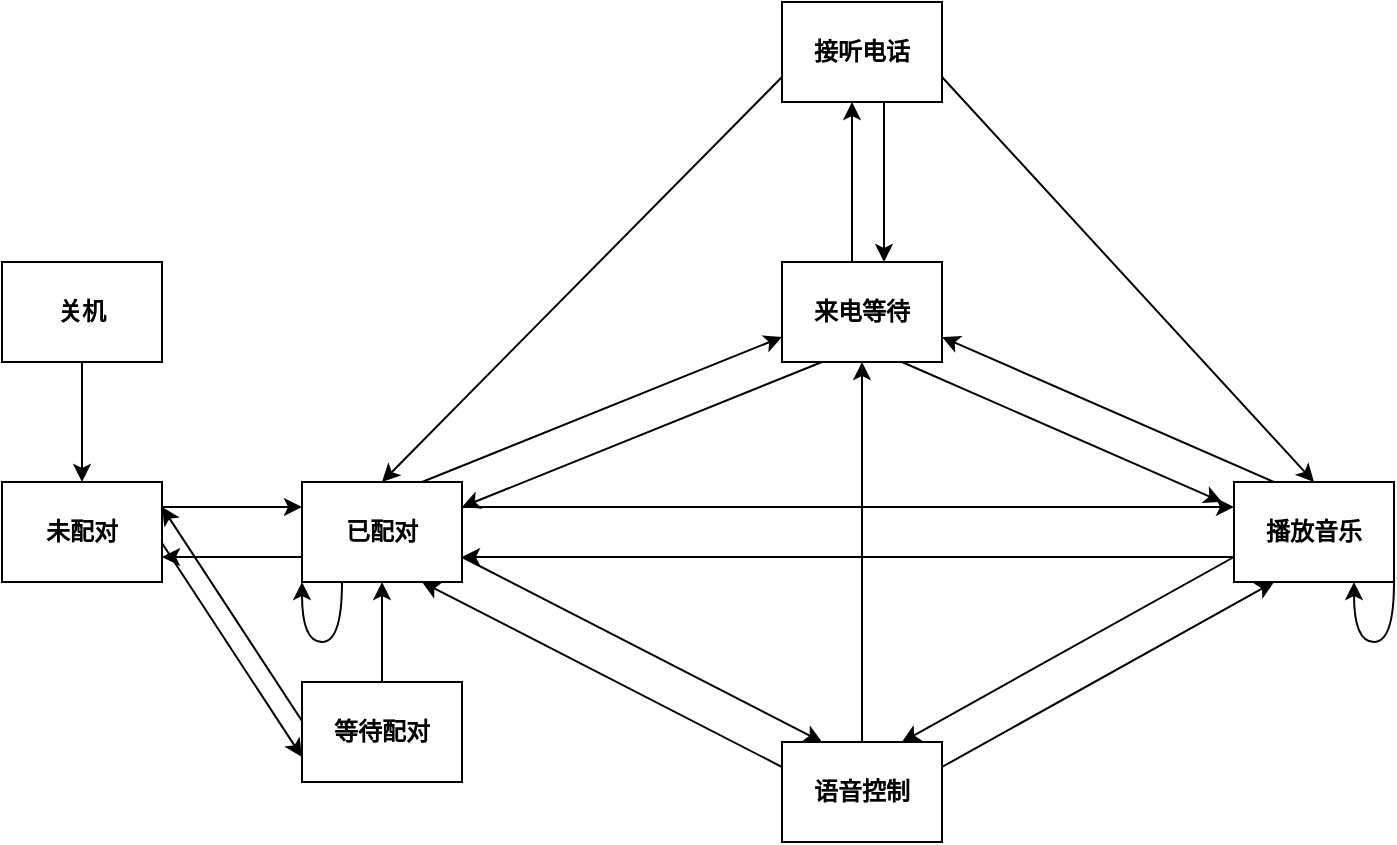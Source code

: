 <mxfile version="13.9.1" type="github">
  <diagram id="y8Wc7SqFpUddzt1OpLMF" name="Page-1">
    <mxGraphModel dx="966" dy="865" grid="1" gridSize="10" guides="1" tooltips="1" connect="1" arrows="1" fold="1" page="1" pageScale="1" pageWidth="827" pageHeight="1169" math="0" shadow="0">
      <root>
        <mxCell id="0" />
        <mxCell id="1" parent="0" />
        <mxCell id="KZurtE-F3Z4hCcsJe6lA-5" value="" style="edgeStyle=orthogonalEdgeStyle;rounded=0;orthogonalLoop=1;jettySize=auto;html=1;" edge="1" parent="1" source="KZurtE-F3Z4hCcsJe6lA-1" target="KZurtE-F3Z4hCcsJe6lA-2">
          <mxGeometry relative="1" as="geometry" />
        </mxCell>
        <mxCell id="KZurtE-F3Z4hCcsJe6lA-1" value="&lt;b&gt;关机&lt;/b&gt;" style="rounded=0;whiteSpace=wrap;html=1;" vertex="1" parent="1">
          <mxGeometry x="30" y="220" width="80" height="50" as="geometry" />
        </mxCell>
        <mxCell id="KZurtE-F3Z4hCcsJe6lA-6" style="edgeStyle=orthogonalEdgeStyle;rounded=0;orthogonalLoop=1;jettySize=auto;html=1;exitX=1;exitY=0.25;exitDx=0;exitDy=0;entryX=0;entryY=0.25;entryDx=0;entryDy=0;" edge="1" parent="1" source="KZurtE-F3Z4hCcsJe6lA-2" target="KZurtE-F3Z4hCcsJe6lA-4">
          <mxGeometry relative="1" as="geometry" />
        </mxCell>
        <mxCell id="KZurtE-F3Z4hCcsJe6lA-8" style="rounded=0;orthogonalLoop=1;jettySize=auto;html=1;exitX=0.75;exitY=0;exitDx=0;exitDy=0;entryX=0;entryY=0.75;entryDx=0;entryDy=0;" edge="1" parent="1" source="KZurtE-F3Z4hCcsJe6lA-2" target="KZurtE-F3Z4hCcsJe6lA-3">
          <mxGeometry relative="1" as="geometry" />
        </mxCell>
        <mxCell id="KZurtE-F3Z4hCcsJe6lA-2" value="&lt;b&gt;未配对&lt;/b&gt;" style="rounded=0;whiteSpace=wrap;html=1;" vertex="1" parent="1">
          <mxGeometry x="30" y="330" width="80" height="50" as="geometry" />
        </mxCell>
        <mxCell id="KZurtE-F3Z4hCcsJe6lA-9" style="edgeStyle=none;rounded=0;orthogonalLoop=1;jettySize=auto;html=1;exitX=0.25;exitY=1;exitDx=0;exitDy=0;entryX=1;entryY=0.25;entryDx=0;entryDy=0;" edge="1" parent="1" source="KZurtE-F3Z4hCcsJe6lA-3" target="KZurtE-F3Z4hCcsJe6lA-2">
          <mxGeometry relative="1" as="geometry" />
        </mxCell>
        <mxCell id="KZurtE-F3Z4hCcsJe6lA-10" value="" style="edgeStyle=none;rounded=0;orthogonalLoop=1;jettySize=auto;html=1;" edge="1" parent="1" source="KZurtE-F3Z4hCcsJe6lA-3" target="KZurtE-F3Z4hCcsJe6lA-4">
          <mxGeometry relative="1" as="geometry" />
        </mxCell>
        <mxCell id="KZurtE-F3Z4hCcsJe6lA-3" value="&lt;b&gt;等待配对&lt;/b&gt;" style="rounded=0;whiteSpace=wrap;html=1;" vertex="1" parent="1">
          <mxGeometry x="180" y="430" width="80" height="50" as="geometry" />
        </mxCell>
        <mxCell id="KZurtE-F3Z4hCcsJe6lA-7" style="edgeStyle=orthogonalEdgeStyle;rounded=0;orthogonalLoop=1;jettySize=auto;html=1;exitX=0;exitY=0.75;exitDx=0;exitDy=0;entryX=1;entryY=0.75;entryDx=0;entryDy=0;" edge="1" parent="1" source="KZurtE-F3Z4hCcsJe6lA-4" target="KZurtE-F3Z4hCcsJe6lA-2">
          <mxGeometry relative="1" as="geometry" />
        </mxCell>
        <mxCell id="KZurtE-F3Z4hCcsJe6lA-13" style="edgeStyle=orthogonalEdgeStyle;curved=1;rounded=0;orthogonalLoop=1;jettySize=auto;html=1;exitX=0.25;exitY=1;exitDx=0;exitDy=0;entryX=0;entryY=1;entryDx=0;entryDy=0;" edge="1" parent="1" source="KZurtE-F3Z4hCcsJe6lA-4" target="KZurtE-F3Z4hCcsJe6lA-4">
          <mxGeometry relative="1" as="geometry">
            <mxPoint x="180" y="480" as="targetPoint" />
            <Array as="points">
              <mxPoint x="200" y="410" />
              <mxPoint x="180" y="410" />
            </Array>
          </mxGeometry>
        </mxCell>
        <mxCell id="KZurtE-F3Z4hCcsJe6lA-16" style="edgeStyle=orthogonalEdgeStyle;curved=1;rounded=0;orthogonalLoop=1;jettySize=auto;html=1;exitX=1;exitY=0.25;exitDx=0;exitDy=0;entryX=0;entryY=0.25;entryDx=0;entryDy=0;" edge="1" parent="1" source="KZurtE-F3Z4hCcsJe6lA-4" target="KZurtE-F3Z4hCcsJe6lA-15">
          <mxGeometry relative="1" as="geometry" />
        </mxCell>
        <mxCell id="KZurtE-F3Z4hCcsJe6lA-21" style="rounded=0;orthogonalLoop=1;jettySize=auto;html=1;exitX=1;exitY=0.75;exitDx=0;exitDy=0;entryX=0.25;entryY=0;entryDx=0;entryDy=0;" edge="1" parent="1" source="KZurtE-F3Z4hCcsJe6lA-4" target="KZurtE-F3Z4hCcsJe6lA-14">
          <mxGeometry relative="1" as="geometry" />
        </mxCell>
        <mxCell id="KZurtE-F3Z4hCcsJe6lA-26" style="edgeStyle=none;rounded=0;orthogonalLoop=1;jettySize=auto;html=1;exitX=0.75;exitY=0;exitDx=0;exitDy=0;entryX=0;entryY=0.75;entryDx=0;entryDy=0;" edge="1" parent="1" source="KZurtE-F3Z4hCcsJe6lA-4" target="KZurtE-F3Z4hCcsJe6lA-25">
          <mxGeometry relative="1" as="geometry" />
        </mxCell>
        <mxCell id="KZurtE-F3Z4hCcsJe6lA-4" value="&lt;b&gt;已配对&lt;/b&gt;" style="rounded=0;whiteSpace=wrap;html=1;" vertex="1" parent="1">
          <mxGeometry x="180" y="330" width="80" height="50" as="geometry" />
        </mxCell>
        <mxCell id="KZurtE-F3Z4hCcsJe6lA-22" style="edgeStyle=none;rounded=0;orthogonalLoop=1;jettySize=auto;html=1;exitX=0;exitY=0.25;exitDx=0;exitDy=0;entryX=0.75;entryY=1;entryDx=0;entryDy=0;" edge="1" parent="1" source="KZurtE-F3Z4hCcsJe6lA-14" target="KZurtE-F3Z4hCcsJe6lA-4">
          <mxGeometry relative="1" as="geometry" />
        </mxCell>
        <mxCell id="KZurtE-F3Z4hCcsJe6lA-24" style="edgeStyle=none;rounded=0;orthogonalLoop=1;jettySize=auto;html=1;exitX=1;exitY=0.25;exitDx=0;exitDy=0;entryX=0.25;entryY=1;entryDx=0;entryDy=0;" edge="1" parent="1" source="KZurtE-F3Z4hCcsJe6lA-14" target="KZurtE-F3Z4hCcsJe6lA-15">
          <mxGeometry relative="1" as="geometry" />
        </mxCell>
        <mxCell id="KZurtE-F3Z4hCcsJe6lA-41" style="edgeStyle=none;rounded=0;orthogonalLoop=1;jettySize=auto;html=1;exitX=0.5;exitY=0;exitDx=0;exitDy=0;entryX=0.5;entryY=1;entryDx=0;entryDy=0;" edge="1" parent="1" source="KZurtE-F3Z4hCcsJe6lA-14" target="KZurtE-F3Z4hCcsJe6lA-25">
          <mxGeometry relative="1" as="geometry" />
        </mxCell>
        <mxCell id="KZurtE-F3Z4hCcsJe6lA-14" value="&lt;b&gt;语音控制&lt;/b&gt;" style="rounded=0;whiteSpace=wrap;html=1;" vertex="1" parent="1">
          <mxGeometry x="420" y="460" width="80" height="50" as="geometry" />
        </mxCell>
        <mxCell id="KZurtE-F3Z4hCcsJe6lA-17" style="edgeStyle=orthogonalEdgeStyle;curved=1;rounded=0;orthogonalLoop=1;jettySize=auto;html=1;exitX=0;exitY=0.75;exitDx=0;exitDy=0;entryX=1;entryY=0.75;entryDx=0;entryDy=0;" edge="1" parent="1" source="KZurtE-F3Z4hCcsJe6lA-15" target="KZurtE-F3Z4hCcsJe6lA-4">
          <mxGeometry relative="1" as="geometry" />
        </mxCell>
        <mxCell id="KZurtE-F3Z4hCcsJe6lA-23" style="edgeStyle=none;rounded=0;orthogonalLoop=1;jettySize=auto;html=1;exitX=0;exitY=0.75;exitDx=0;exitDy=0;entryX=0.75;entryY=0;entryDx=0;entryDy=0;" edge="1" parent="1" source="KZurtE-F3Z4hCcsJe6lA-15" target="KZurtE-F3Z4hCcsJe6lA-14">
          <mxGeometry relative="1" as="geometry" />
        </mxCell>
        <mxCell id="KZurtE-F3Z4hCcsJe6lA-28" style="edgeStyle=none;rounded=0;orthogonalLoop=1;jettySize=auto;html=1;exitX=0.25;exitY=0;exitDx=0;exitDy=0;entryX=1;entryY=0.75;entryDx=0;entryDy=0;" edge="1" parent="1" source="KZurtE-F3Z4hCcsJe6lA-15" target="KZurtE-F3Z4hCcsJe6lA-25">
          <mxGeometry relative="1" as="geometry" />
        </mxCell>
        <mxCell id="KZurtE-F3Z4hCcsJe6lA-15" value="&lt;b&gt;播放音乐&lt;/b&gt;" style="rounded=0;whiteSpace=wrap;html=1;" vertex="1" parent="1">
          <mxGeometry x="646" y="330" width="80" height="50" as="geometry" />
        </mxCell>
        <mxCell id="KZurtE-F3Z4hCcsJe6lA-18" style="edgeStyle=orthogonalEdgeStyle;curved=1;rounded=0;orthogonalLoop=1;jettySize=auto;html=1;exitX=0.25;exitY=1;exitDx=0;exitDy=0;entryX=0;entryY=1;entryDx=0;entryDy=0;" edge="1" parent="1">
          <mxGeometry relative="1" as="geometry">
            <mxPoint x="706" y="380" as="targetPoint" />
            <mxPoint x="726" y="380" as="sourcePoint" />
            <Array as="points">
              <mxPoint x="726" y="410" />
              <mxPoint x="706" y="410" />
            </Array>
          </mxGeometry>
        </mxCell>
        <mxCell id="KZurtE-F3Z4hCcsJe6lA-27" style="edgeStyle=none;rounded=0;orthogonalLoop=1;jettySize=auto;html=1;exitX=0.25;exitY=1;exitDx=0;exitDy=0;entryX=1;entryY=0.25;entryDx=0;entryDy=0;" edge="1" parent="1" source="KZurtE-F3Z4hCcsJe6lA-25" target="KZurtE-F3Z4hCcsJe6lA-4">
          <mxGeometry relative="1" as="geometry" />
        </mxCell>
        <mxCell id="KZurtE-F3Z4hCcsJe6lA-29" style="edgeStyle=none;rounded=0;orthogonalLoop=1;jettySize=auto;html=1;exitX=0.75;exitY=1;exitDx=0;exitDy=0;" edge="1" parent="1" source="KZurtE-F3Z4hCcsJe6lA-25">
          <mxGeometry relative="1" as="geometry">
            <mxPoint x="640" y="340" as="targetPoint" />
          </mxGeometry>
        </mxCell>
        <mxCell id="KZurtE-F3Z4hCcsJe6lA-33" style="edgeStyle=none;rounded=0;orthogonalLoop=1;jettySize=auto;html=1;exitX=0.25;exitY=0;exitDx=0;exitDy=0;entryX=0.25;entryY=1;entryDx=0;entryDy=0;" edge="1" parent="1">
          <mxGeometry relative="1" as="geometry">
            <mxPoint x="455" y="220" as="sourcePoint" />
            <mxPoint x="455" y="140" as="targetPoint" />
          </mxGeometry>
        </mxCell>
        <mxCell id="KZurtE-F3Z4hCcsJe6lA-25" value="&lt;b&gt;来电等待&lt;/b&gt;" style="rounded=0;whiteSpace=wrap;html=1;" vertex="1" parent="1">
          <mxGeometry x="420" y="220" width="80" height="50" as="geometry" />
        </mxCell>
        <mxCell id="KZurtE-F3Z4hCcsJe6lA-34" value="" style="edgeStyle=none;rounded=0;orthogonalLoop=1;jettySize=auto;html=1;" edge="1" parent="1">
          <mxGeometry relative="1" as="geometry">
            <mxPoint x="471" y="140" as="sourcePoint" />
            <mxPoint x="471" y="220" as="targetPoint" />
          </mxGeometry>
        </mxCell>
        <mxCell id="KZurtE-F3Z4hCcsJe6lA-37" style="edgeStyle=none;rounded=0;orthogonalLoop=1;jettySize=auto;html=1;exitX=0;exitY=0.75;exitDx=0;exitDy=0;entryX=0.5;entryY=0;entryDx=0;entryDy=0;" edge="1" parent="1" source="KZurtE-F3Z4hCcsJe6lA-32" target="KZurtE-F3Z4hCcsJe6lA-4">
          <mxGeometry relative="1" as="geometry" />
        </mxCell>
        <mxCell id="KZurtE-F3Z4hCcsJe6lA-38" style="edgeStyle=none;rounded=0;orthogonalLoop=1;jettySize=auto;html=1;exitX=1;exitY=0.75;exitDx=0;exitDy=0;entryX=0.5;entryY=0;entryDx=0;entryDy=0;" edge="1" parent="1" source="KZurtE-F3Z4hCcsJe6lA-32" target="KZurtE-F3Z4hCcsJe6lA-15">
          <mxGeometry relative="1" as="geometry" />
        </mxCell>
        <mxCell id="KZurtE-F3Z4hCcsJe6lA-32" value="&lt;b&gt;接听电话&lt;/b&gt;" style="rounded=0;whiteSpace=wrap;html=1;" vertex="1" parent="1">
          <mxGeometry x="420" y="90" width="80" height="50" as="geometry" />
        </mxCell>
      </root>
    </mxGraphModel>
  </diagram>
</mxfile>
